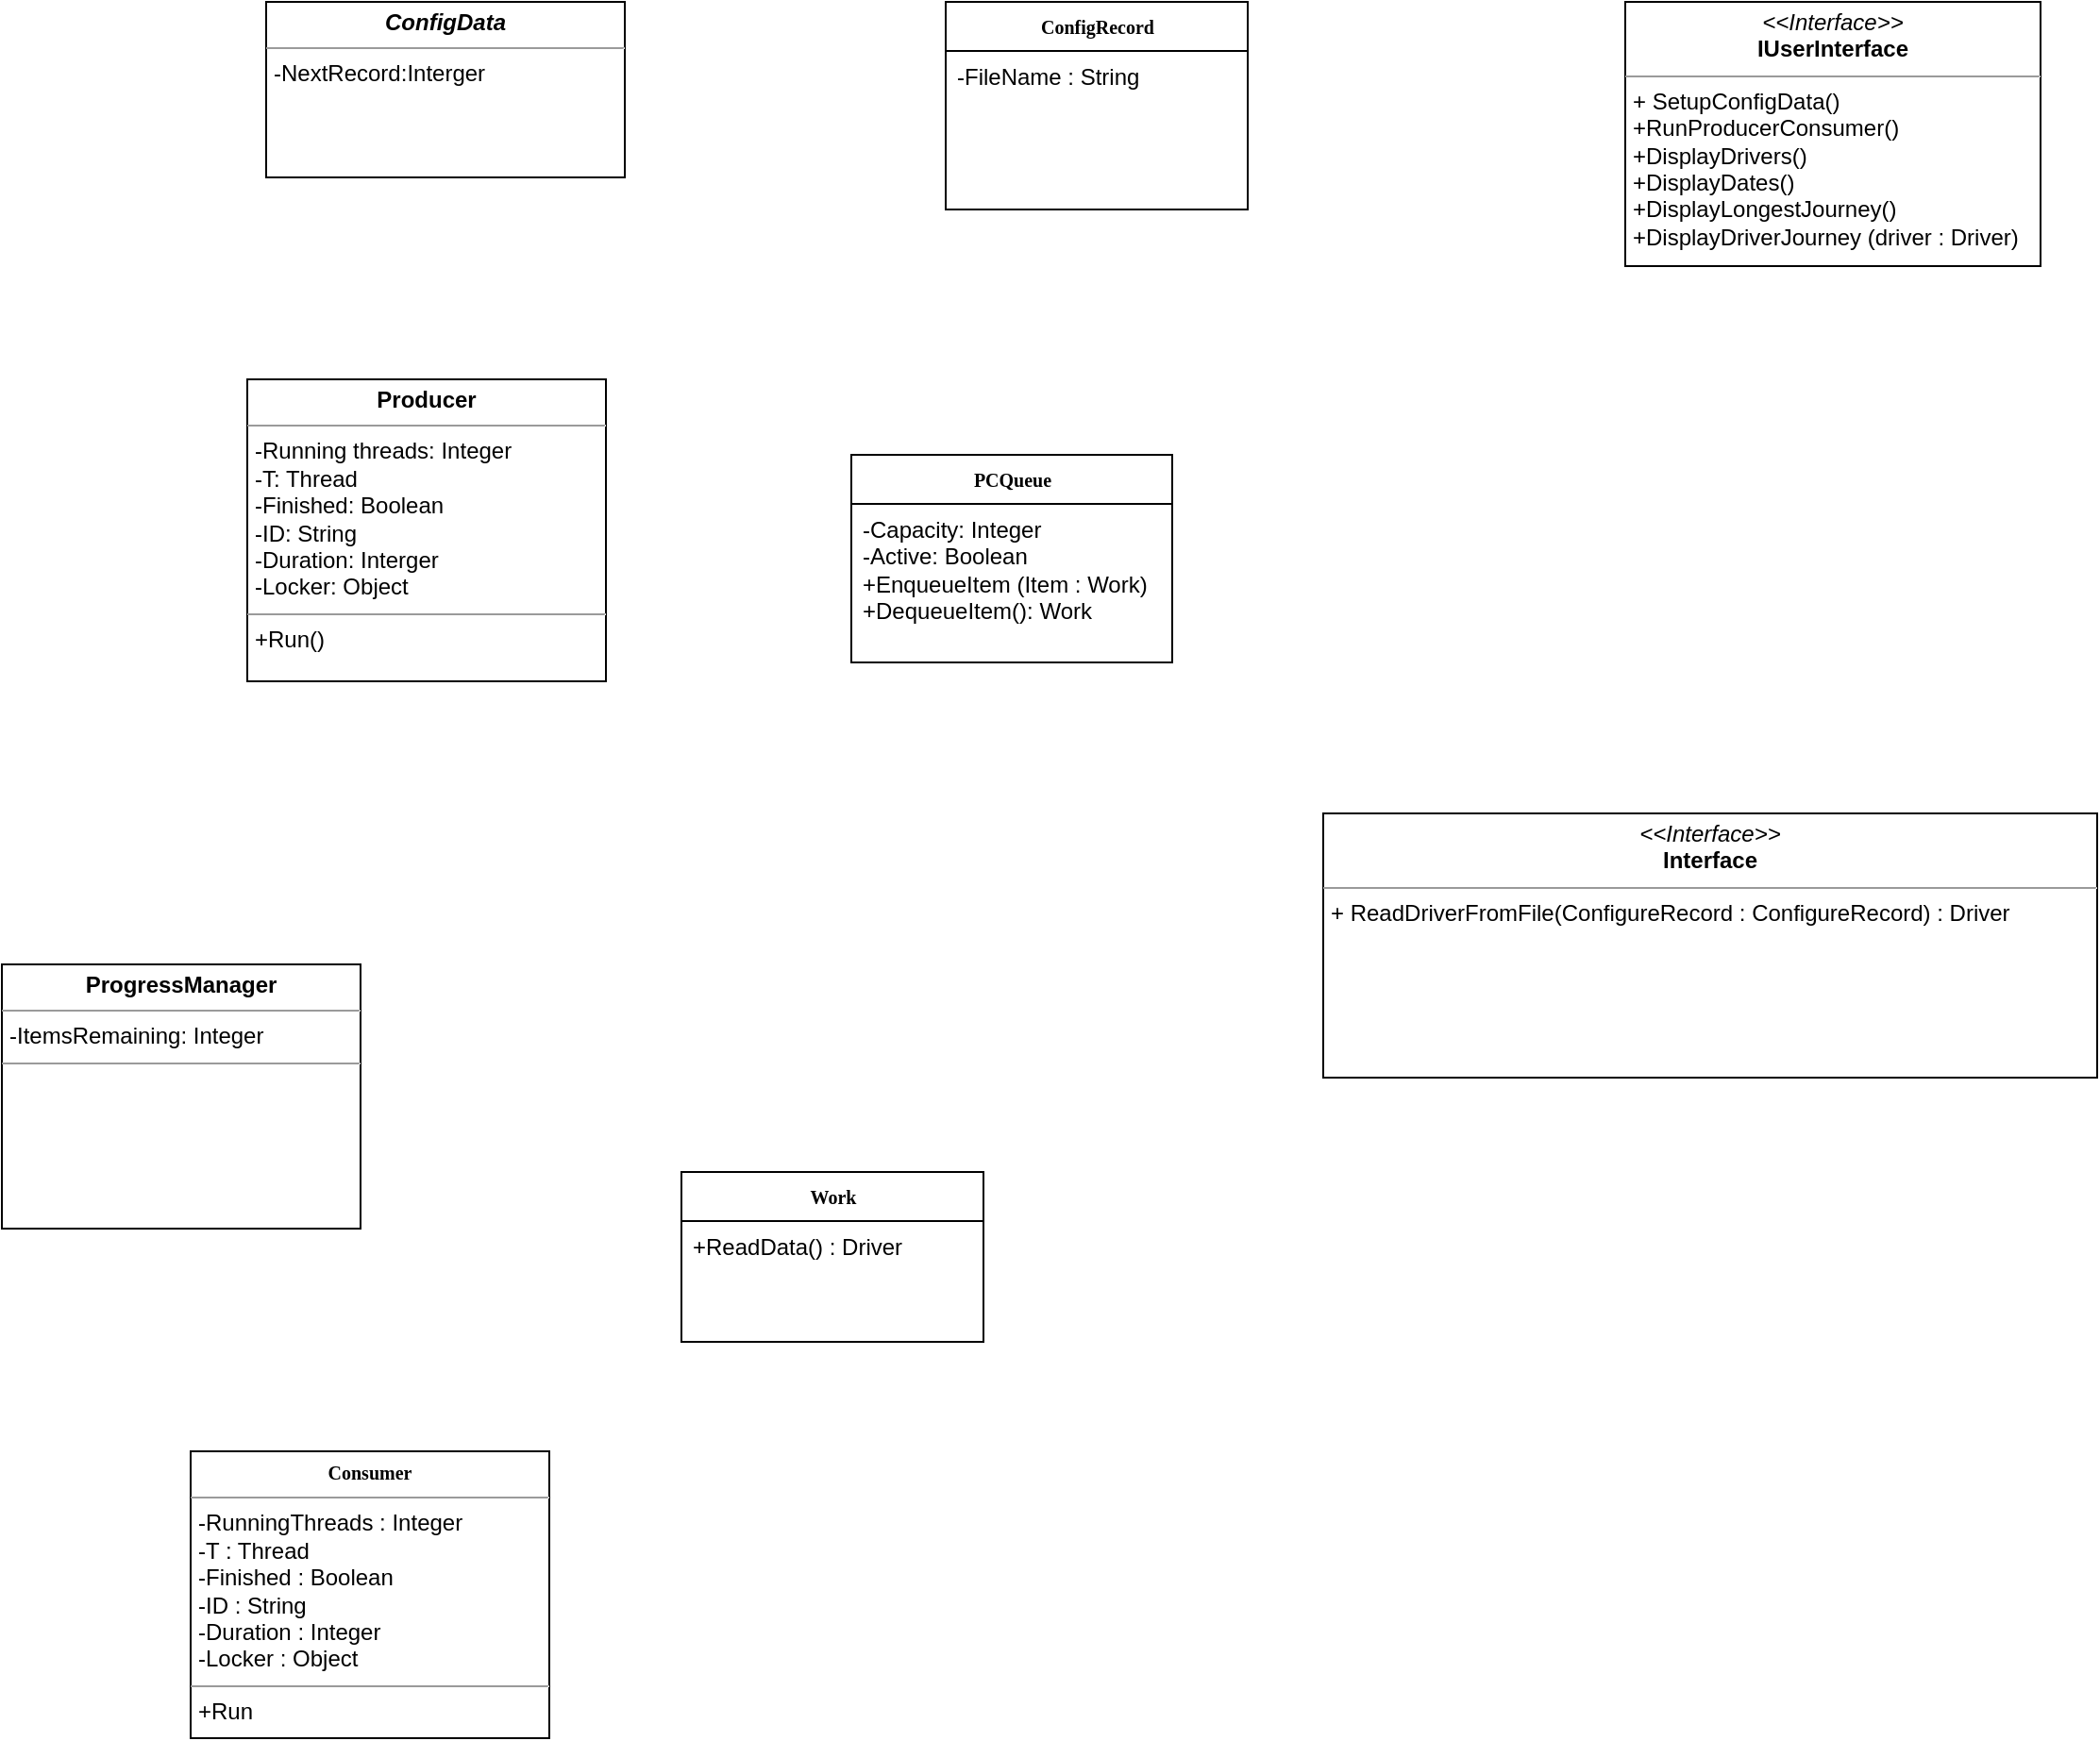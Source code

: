 <mxfile version="20.8.16" type="device" pages="2"><diagram name="Page-1" id="c4acf3e9-155e-7222-9cf6-157b1a14988f"><mxGraphModel dx="1236" dy="547" grid="1" gridSize="10" guides="1" tooltips="1" connect="1" arrows="1" fold="1" page="1" pageScale="1" pageWidth="850" pageHeight="1100" background="none" math="0" shadow="0"><root><mxCell id="0"/><mxCell id="1" parent="0"/><mxCell id="17acba5748e5396b-2" value="&lt;b&gt;Work&lt;/b&gt;" style="swimlane;html=1;fontStyle=0;childLayout=stackLayout;horizontal=1;startSize=26;fillColor=none;horizontalStack=0;resizeParent=1;resizeLast=0;collapsible=1;marginBottom=0;swimlaneFillColor=#ffffff;rounded=0;shadow=0;comic=0;labelBackgroundColor=none;strokeWidth=1;fontFamily=Verdana;fontSize=10;align=center;" parent="1" vertex="1"><mxGeometry x="420" y="660" width="160" height="90" as="geometry"/></mxCell><mxCell id="17acba5748e5396b-8" value="+ReadData() : Driver" style="text;html=1;strokeColor=none;fillColor=none;align=left;verticalAlign=top;spacingLeft=4;spacingRight=4;whiteSpace=wrap;overflow=hidden;rotatable=0;points=[[0,0.5],[1,0.5]];portConstraint=eastwest;" parent="17acba5748e5396b-2" vertex="1"><mxGeometry y="26" width="160" height="54" as="geometry"/></mxCell><mxCell id="17acba5748e5396b-20" value="&lt;b&gt;ConfigRecord&lt;/b&gt;" style="swimlane;html=1;fontStyle=0;childLayout=stackLayout;horizontal=1;startSize=26;fillColor=none;horizontalStack=0;resizeParent=1;resizeLast=0;collapsible=1;marginBottom=0;swimlaneFillColor=#ffffff;rounded=0;shadow=0;comic=0;labelBackgroundColor=none;strokeWidth=1;fontFamily=Verdana;fontSize=10;align=center;" parent="1" vertex="1"><mxGeometry x="560" y="40" width="160" height="110" as="geometry"/></mxCell><mxCell id="17acba5748e5396b-24" value="-FileName : String" style="text;html=1;strokeColor=none;fillColor=none;align=left;verticalAlign=top;spacingLeft=4;spacingRight=4;whiteSpace=wrap;overflow=hidden;rotatable=0;points=[[0,0.5],[1,0.5]];portConstraint=eastwest;" parent="17acba5748e5396b-20" vertex="1"><mxGeometry y="26" width="160" height="26" as="geometry"/></mxCell><mxCell id="5d2195bd80daf111-5" value="&lt;b&gt;PCQueue&lt;/b&gt;" style="swimlane;html=1;fontStyle=0;childLayout=stackLayout;horizontal=1;startSize=26;fillColor=none;horizontalStack=0;resizeParent=1;resizeLast=0;collapsible=1;marginBottom=0;swimlaneFillColor=#ffffff;rounded=0;shadow=0;comic=0;labelBackgroundColor=none;strokeWidth=1;fontFamily=Verdana;fontSize=10;align=center;" parent="1" vertex="1"><mxGeometry x="510" y="280" width="170" height="110" as="geometry"><mxRectangle x="365" y="280" width="90" height="30" as="alternateBounds"/></mxGeometry></mxCell><mxCell id="5d2195bd80daf111-6" value="-Capacity: Integer&lt;br&gt;-Active: Boolean&lt;br&gt;+EnqueueItem (Item : Work)&lt;br&gt;+DequeueItem(): Work" style="text;html=1;strokeColor=none;fillColor=none;align=left;verticalAlign=top;spacingLeft=4;spacingRight=4;whiteSpace=wrap;overflow=hidden;rotatable=0;points=[[0,0.5],[1,0.5]];portConstraint=eastwest;" parent="5d2195bd80daf111-5" vertex="1"><mxGeometry y="26" width="170" height="74" as="geometry"/></mxCell><mxCell id="5d2195bd80daf111-9" value="&lt;p style=&quot;margin:0px;margin-top:4px;text-align:center;&quot;&gt;&lt;i&gt;&amp;lt;&amp;lt;Interface&amp;gt;&amp;gt;&lt;/i&gt;&lt;br&gt;&lt;b&gt;Interface&lt;/b&gt;&lt;/p&gt;&lt;hr size=&quot;1&quot;&gt;&lt;p style=&quot;margin:0px;margin-left:4px;&quot;&gt;+ ReadDriverFromFile(ConfigureRecord : ConfigureRecord) : Driver&lt;br&gt;&lt;/p&gt;" style="verticalAlign=top;align=left;overflow=fill;fontSize=12;fontFamily=Helvetica;html=1;rounded=0;shadow=0;comic=0;labelBackgroundColor=none;strokeWidth=1" parent="1" vertex="1"><mxGeometry x="760" y="470" width="410" height="140" as="geometry"/></mxCell><mxCell id="5d2195bd80daf111-15" value="&lt;p style=&quot;margin:0px;margin-top:4px;text-align:center;&quot;&gt;&lt;i&gt;&amp;lt;&amp;lt;Interface&amp;gt;&amp;gt;&lt;/i&gt;&lt;br&gt;&lt;b&gt;IUserInterface&lt;/b&gt;&lt;/p&gt;&lt;hr size=&quot;1&quot;&gt;&lt;p style=&quot;margin:0px;margin-left:4px;&quot;&gt;+ SetupConfigData()&lt;/p&gt;&lt;p style=&quot;margin:0px;margin-left:4px;&quot;&gt;+RunProducerConsumer()&lt;/p&gt;&lt;p style=&quot;margin:0px;margin-left:4px;&quot;&gt;+DisplayDrivers()&lt;/p&gt;&lt;p style=&quot;margin:0px;margin-left:4px;&quot;&gt;+DisplayDates()&lt;/p&gt;&lt;p style=&quot;margin:0px;margin-left:4px;&quot;&gt;+DisplayLongestJourney()&lt;/p&gt;&lt;p style=&quot;margin:0px;margin-left:4px;&quot;&gt;+DisplayDriverJourney (driver : Driver)&lt;/p&gt;" style="verticalAlign=top;align=left;overflow=fill;fontSize=12;fontFamily=Helvetica;html=1;rounded=0;shadow=0;comic=0;labelBackgroundColor=none;strokeWidth=1" parent="1" vertex="1"><mxGeometry x="920" y="40" width="220" height="140" as="geometry"/></mxCell><mxCell id="5d2195bd80daf111-18" value="&lt;p style=&quot;margin:0px;margin-top:4px;text-align:center;&quot;&gt;&lt;b&gt;&lt;i&gt;ConfigData&lt;/i&gt;&lt;/b&gt;&lt;/p&gt;&lt;hr size=&quot;1&quot;&gt;&lt;p style=&quot;margin:0px;margin-left:4px;&quot;&gt;-NextRecord:Interger&lt;/p&gt;&lt;p style=&quot;margin:0px;margin-left:4px;&quot;&gt;&lt;br&gt;&lt;/p&gt;" style="verticalAlign=top;align=left;overflow=fill;fontSize=12;fontFamily=Helvetica;html=1;rounded=0;shadow=0;comic=0;labelBackgroundColor=none;strokeWidth=1" parent="1" vertex="1"><mxGeometry x="200" y="40" width="190" height="93" as="geometry"/></mxCell><mxCell id="5d2195bd80daf111-19" value="&lt;p style=&quot;margin:0px;margin-top:4px;text-align:center;&quot;&gt;&lt;b&gt;Producer&lt;/b&gt;&lt;/p&gt;&lt;hr size=&quot;1&quot;&gt;&lt;p style=&quot;margin:0px;margin-left:4px;&quot;&gt;-Running threads: Integer&lt;/p&gt;&lt;p style=&quot;margin:0px;margin-left:4px;&quot;&gt;-T: Thread&lt;/p&gt;&lt;p style=&quot;margin:0px;margin-left:4px;&quot;&gt;-Finished: Boolean&lt;/p&gt;&lt;p style=&quot;margin:0px;margin-left:4px;&quot;&gt;-ID: String&lt;/p&gt;&lt;p style=&quot;margin:0px;margin-left:4px;&quot;&gt;-Duration: Interger&lt;/p&gt;&lt;p style=&quot;margin:0px;margin-left:4px;&quot;&gt;-Locker: Object&lt;/p&gt;&lt;hr size=&quot;1&quot;&gt;&lt;p style=&quot;margin:0px;margin-left:4px;&quot;&gt;+Run()&lt;/p&gt;" style="verticalAlign=top;align=left;overflow=fill;fontSize=12;fontFamily=Helvetica;html=1;rounded=0;shadow=0;comic=0;labelBackgroundColor=none;strokeWidth=1" parent="1" vertex="1"><mxGeometry x="190" y="240" width="190" height="160" as="geometry"/></mxCell><mxCell id="5d2195bd80daf111-20" value="&lt;p style=&quot;margin:0px;margin-top:4px;text-align:center;&quot;&gt;&lt;b&gt;ProgressManager&lt;/b&gt;&lt;/p&gt;&lt;hr size=&quot;1&quot;&gt;&lt;p style=&quot;margin:0px;margin-left:4px;&quot;&gt;-ItemsRemaining: Integer&lt;/p&gt;&lt;hr size=&quot;1&quot;&gt;&lt;p style=&quot;margin:0px;margin-left:4px;&quot;&gt;&lt;br&gt;&lt;/p&gt;" style="verticalAlign=top;align=left;overflow=fill;fontSize=12;fontFamily=Helvetica;html=1;rounded=0;shadow=0;comic=0;labelBackgroundColor=none;strokeWidth=1" parent="1" vertex="1"><mxGeometry x="60" y="550" width="190" height="140" as="geometry"/></mxCell><mxCell id="Ee60xPmdyI2HMGjyrlrf-1" value="&lt;p style=&quot;margin:0px;margin-top:4px;text-align:center;&quot;&gt;&lt;b style=&quot;border-color: var(--border-color); font-family: Verdana; font-size: 10px;&quot;&gt;Consumer&lt;/b&gt;&lt;br&gt;&lt;/p&gt;&lt;hr size=&quot;1&quot;&gt;&lt;p style=&quot;margin:0px;margin-left:4px;&quot;&gt;-RunningThreads : Integer&lt;br style=&quot;border-color: var(--border-color);&quot;&gt;&lt;span style=&quot;&quot;&gt;-T : Thread&lt;/span&gt;&lt;br style=&quot;border-color: var(--border-color);&quot;&gt;&lt;span style=&quot;&quot;&gt;-Finished : Boolean&lt;/span&gt;&lt;br style=&quot;border-color: var(--border-color);&quot;&gt;&lt;span style=&quot;&quot;&gt;-ID : String&lt;/span&gt;&lt;br style=&quot;border-color: var(--border-color);&quot;&gt;&lt;span style=&quot;&quot;&gt;-Duration : Integer&lt;/span&gt;&lt;br style=&quot;border-color: var(--border-color);&quot;&gt;&lt;span style=&quot;&quot;&gt;-Locker : Object&lt;/span&gt;&lt;br&gt;&lt;/p&gt;&lt;hr size=&quot;1&quot;&gt;&lt;p style=&quot;margin:0px;margin-left:4px;&quot;&gt;+Run&lt;/p&gt;" style="verticalAlign=top;align=left;overflow=fill;fontSize=12;fontFamily=Helvetica;html=1;rounded=0;shadow=0;comic=0;labelBackgroundColor=none;strokeWidth=1" vertex="1" parent="1"><mxGeometry x="160" y="808" width="190" height="152" as="geometry"/></mxCell></root></mxGraphModel></diagram><diagram id="nX8SH8QZtlALwyPIC9ZS" name="Page-2"><mxGraphModel dx="1234" dy="547" grid="1" gridSize="10" guides="1" tooltips="1" connect="1" arrows="1" fold="1" page="1" pageScale="1" pageWidth="827" pageHeight="1169" math="0" shadow="0"><root><mxCell id="0"/><mxCell id="1" parent="0"/></root></mxGraphModel></diagram></mxfile>